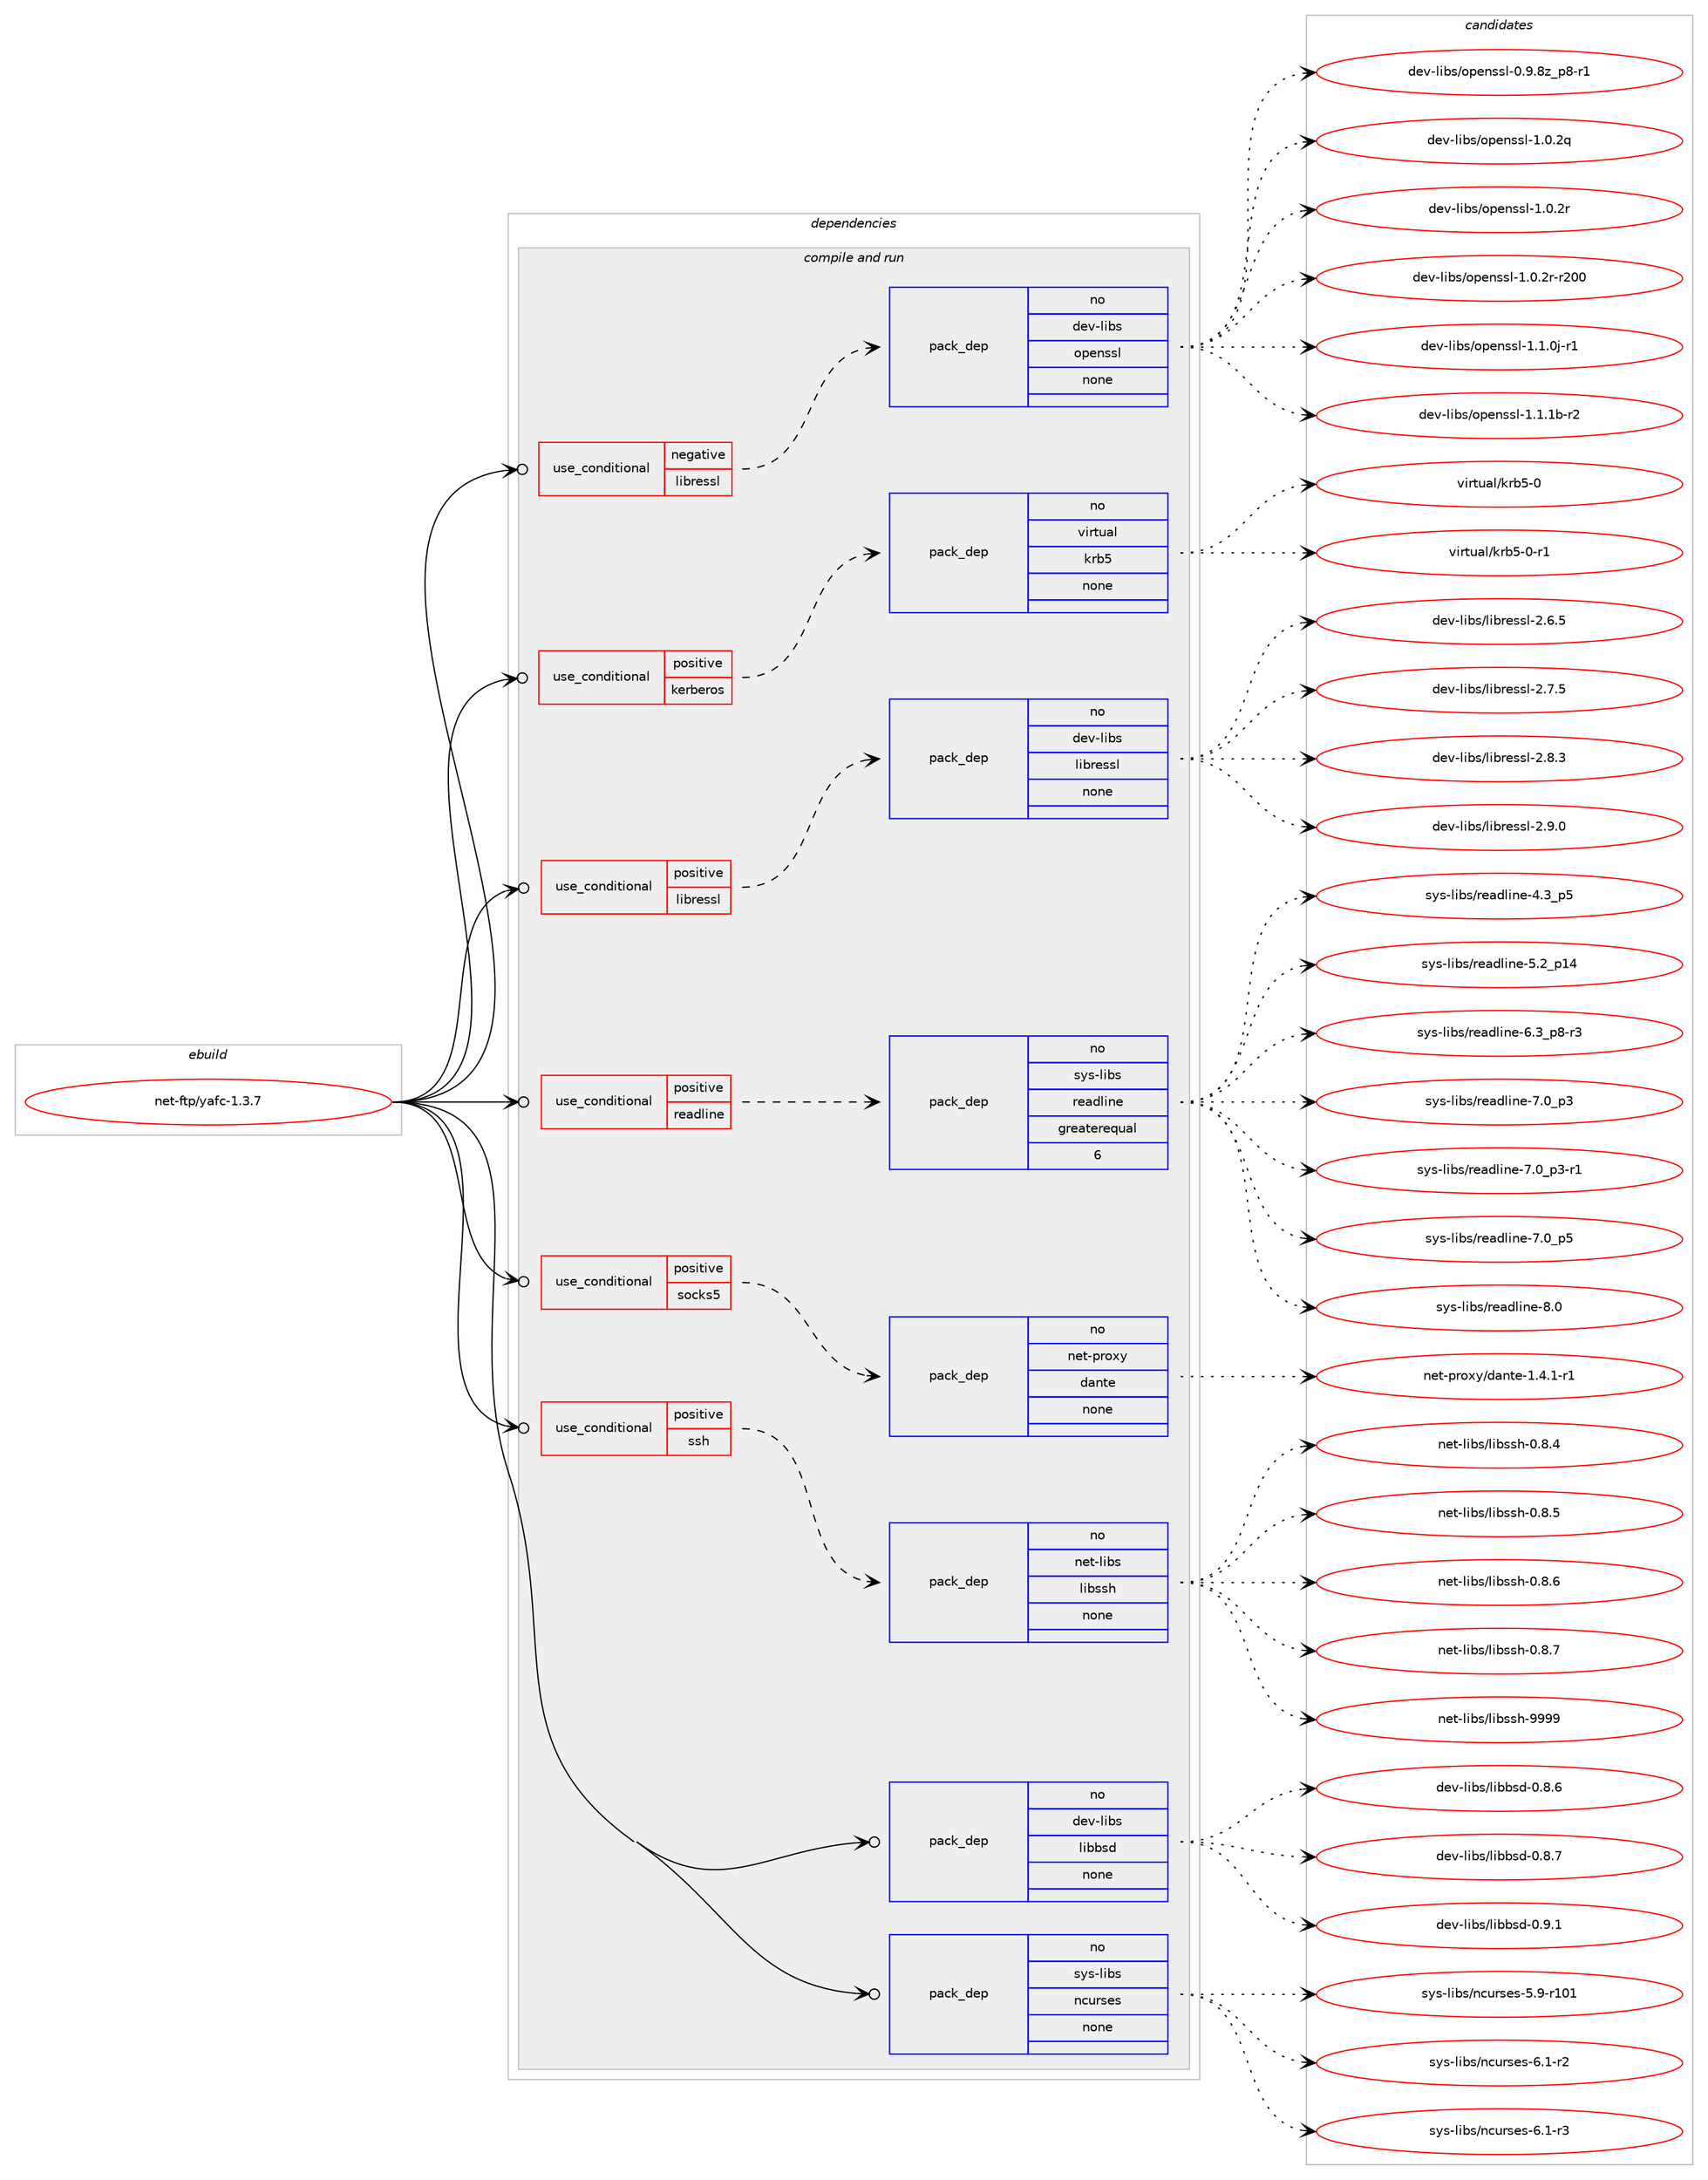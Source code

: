 digraph prolog {

# *************
# Graph options
# *************

newrank=true;
concentrate=true;
compound=true;
graph [rankdir=LR,fontname=Helvetica,fontsize=10,ranksep=1.5];#, ranksep=2.5, nodesep=0.2];
edge  [arrowhead=vee];
node  [fontname=Helvetica,fontsize=10];

# **********
# The ebuild
# **********

subgraph cluster_leftcol {
color=gray;
rank=same;
label=<<i>ebuild</i>>;
id [label="net-ftp/yafc-1.3.7", color=red, width=4, href="../net-ftp/yafc-1.3.7.svg"];
}

# ****************
# The dependencies
# ****************

subgraph cluster_midcol {
color=gray;
label=<<i>dependencies</i>>;
subgraph cluster_compile {
fillcolor="#eeeeee";
style=filled;
label=<<i>compile</i>>;
}
subgraph cluster_compileandrun {
fillcolor="#eeeeee";
style=filled;
label=<<i>compile and run</i>>;
subgraph cond444879 {
dependency1654318 [label=<<TABLE BORDER="0" CELLBORDER="1" CELLSPACING="0" CELLPADDING="4"><TR><TD ROWSPAN="3" CELLPADDING="10">use_conditional</TD></TR><TR><TD>negative</TD></TR><TR><TD>libressl</TD></TR></TABLE>>, shape=none, color=red];
subgraph pack1182630 {
dependency1654319 [label=<<TABLE BORDER="0" CELLBORDER="1" CELLSPACING="0" CELLPADDING="4" WIDTH="220"><TR><TD ROWSPAN="6" CELLPADDING="30">pack_dep</TD></TR><TR><TD WIDTH="110">no</TD></TR><TR><TD>dev-libs</TD></TR><TR><TD>openssl</TD></TR><TR><TD>none</TD></TR><TR><TD></TD></TR></TABLE>>, shape=none, color=blue];
}
dependency1654318:e -> dependency1654319:w [weight=20,style="dashed",arrowhead="vee"];
}
id:e -> dependency1654318:w [weight=20,style="solid",arrowhead="odotvee"];
subgraph cond444880 {
dependency1654320 [label=<<TABLE BORDER="0" CELLBORDER="1" CELLSPACING="0" CELLPADDING="4"><TR><TD ROWSPAN="3" CELLPADDING="10">use_conditional</TD></TR><TR><TD>positive</TD></TR><TR><TD>kerberos</TD></TR></TABLE>>, shape=none, color=red];
subgraph pack1182631 {
dependency1654321 [label=<<TABLE BORDER="0" CELLBORDER="1" CELLSPACING="0" CELLPADDING="4" WIDTH="220"><TR><TD ROWSPAN="6" CELLPADDING="30">pack_dep</TD></TR><TR><TD WIDTH="110">no</TD></TR><TR><TD>virtual</TD></TR><TR><TD>krb5</TD></TR><TR><TD>none</TD></TR><TR><TD></TD></TR></TABLE>>, shape=none, color=blue];
}
dependency1654320:e -> dependency1654321:w [weight=20,style="dashed",arrowhead="vee"];
}
id:e -> dependency1654320:w [weight=20,style="solid",arrowhead="odotvee"];
subgraph cond444881 {
dependency1654322 [label=<<TABLE BORDER="0" CELLBORDER="1" CELLSPACING="0" CELLPADDING="4"><TR><TD ROWSPAN="3" CELLPADDING="10">use_conditional</TD></TR><TR><TD>positive</TD></TR><TR><TD>libressl</TD></TR></TABLE>>, shape=none, color=red];
subgraph pack1182632 {
dependency1654323 [label=<<TABLE BORDER="0" CELLBORDER="1" CELLSPACING="0" CELLPADDING="4" WIDTH="220"><TR><TD ROWSPAN="6" CELLPADDING="30">pack_dep</TD></TR><TR><TD WIDTH="110">no</TD></TR><TR><TD>dev-libs</TD></TR><TR><TD>libressl</TD></TR><TR><TD>none</TD></TR><TR><TD></TD></TR></TABLE>>, shape=none, color=blue];
}
dependency1654322:e -> dependency1654323:w [weight=20,style="dashed",arrowhead="vee"];
}
id:e -> dependency1654322:w [weight=20,style="solid",arrowhead="odotvee"];
subgraph cond444882 {
dependency1654324 [label=<<TABLE BORDER="0" CELLBORDER="1" CELLSPACING="0" CELLPADDING="4"><TR><TD ROWSPAN="3" CELLPADDING="10">use_conditional</TD></TR><TR><TD>positive</TD></TR><TR><TD>readline</TD></TR></TABLE>>, shape=none, color=red];
subgraph pack1182633 {
dependency1654325 [label=<<TABLE BORDER="0" CELLBORDER="1" CELLSPACING="0" CELLPADDING="4" WIDTH="220"><TR><TD ROWSPAN="6" CELLPADDING="30">pack_dep</TD></TR><TR><TD WIDTH="110">no</TD></TR><TR><TD>sys-libs</TD></TR><TR><TD>readline</TD></TR><TR><TD>greaterequal</TD></TR><TR><TD>6</TD></TR></TABLE>>, shape=none, color=blue];
}
dependency1654324:e -> dependency1654325:w [weight=20,style="dashed",arrowhead="vee"];
}
id:e -> dependency1654324:w [weight=20,style="solid",arrowhead="odotvee"];
subgraph cond444883 {
dependency1654326 [label=<<TABLE BORDER="0" CELLBORDER="1" CELLSPACING="0" CELLPADDING="4"><TR><TD ROWSPAN="3" CELLPADDING="10">use_conditional</TD></TR><TR><TD>positive</TD></TR><TR><TD>socks5</TD></TR></TABLE>>, shape=none, color=red];
subgraph pack1182634 {
dependency1654327 [label=<<TABLE BORDER="0" CELLBORDER="1" CELLSPACING="0" CELLPADDING="4" WIDTH="220"><TR><TD ROWSPAN="6" CELLPADDING="30">pack_dep</TD></TR><TR><TD WIDTH="110">no</TD></TR><TR><TD>net-proxy</TD></TR><TR><TD>dante</TD></TR><TR><TD>none</TD></TR><TR><TD></TD></TR></TABLE>>, shape=none, color=blue];
}
dependency1654326:e -> dependency1654327:w [weight=20,style="dashed",arrowhead="vee"];
}
id:e -> dependency1654326:w [weight=20,style="solid",arrowhead="odotvee"];
subgraph cond444884 {
dependency1654328 [label=<<TABLE BORDER="0" CELLBORDER="1" CELLSPACING="0" CELLPADDING="4"><TR><TD ROWSPAN="3" CELLPADDING="10">use_conditional</TD></TR><TR><TD>positive</TD></TR><TR><TD>ssh</TD></TR></TABLE>>, shape=none, color=red];
subgraph pack1182635 {
dependency1654329 [label=<<TABLE BORDER="0" CELLBORDER="1" CELLSPACING="0" CELLPADDING="4" WIDTH="220"><TR><TD ROWSPAN="6" CELLPADDING="30">pack_dep</TD></TR><TR><TD WIDTH="110">no</TD></TR><TR><TD>net-libs</TD></TR><TR><TD>libssh</TD></TR><TR><TD>none</TD></TR><TR><TD></TD></TR></TABLE>>, shape=none, color=blue];
}
dependency1654328:e -> dependency1654329:w [weight=20,style="dashed",arrowhead="vee"];
}
id:e -> dependency1654328:w [weight=20,style="solid",arrowhead="odotvee"];
subgraph pack1182636 {
dependency1654330 [label=<<TABLE BORDER="0" CELLBORDER="1" CELLSPACING="0" CELLPADDING="4" WIDTH="220"><TR><TD ROWSPAN="6" CELLPADDING="30">pack_dep</TD></TR><TR><TD WIDTH="110">no</TD></TR><TR><TD>dev-libs</TD></TR><TR><TD>libbsd</TD></TR><TR><TD>none</TD></TR><TR><TD></TD></TR></TABLE>>, shape=none, color=blue];
}
id:e -> dependency1654330:w [weight=20,style="solid",arrowhead="odotvee"];
subgraph pack1182637 {
dependency1654331 [label=<<TABLE BORDER="0" CELLBORDER="1" CELLSPACING="0" CELLPADDING="4" WIDTH="220"><TR><TD ROWSPAN="6" CELLPADDING="30">pack_dep</TD></TR><TR><TD WIDTH="110">no</TD></TR><TR><TD>sys-libs</TD></TR><TR><TD>ncurses</TD></TR><TR><TD>none</TD></TR><TR><TD></TD></TR></TABLE>>, shape=none, color=blue];
}
id:e -> dependency1654331:w [weight=20,style="solid",arrowhead="odotvee"];
}
subgraph cluster_run {
fillcolor="#eeeeee";
style=filled;
label=<<i>run</i>>;
}
}

# **************
# The candidates
# **************

subgraph cluster_choices {
rank=same;
color=gray;
label=<<i>candidates</i>>;

subgraph choice1182630 {
color=black;
nodesep=1;
choice10010111845108105981154711111210111011511510845484657465612295112564511449 [label="dev-libs/openssl-0.9.8z_p8-r1", color=red, width=4,href="../dev-libs/openssl-0.9.8z_p8-r1.svg"];
choice100101118451081059811547111112101110115115108454946484650113 [label="dev-libs/openssl-1.0.2q", color=red, width=4,href="../dev-libs/openssl-1.0.2q.svg"];
choice100101118451081059811547111112101110115115108454946484650114 [label="dev-libs/openssl-1.0.2r", color=red, width=4,href="../dev-libs/openssl-1.0.2r.svg"];
choice10010111845108105981154711111210111011511510845494648465011445114504848 [label="dev-libs/openssl-1.0.2r-r200", color=red, width=4,href="../dev-libs/openssl-1.0.2r-r200.svg"];
choice1001011184510810598115471111121011101151151084549464946481064511449 [label="dev-libs/openssl-1.1.0j-r1", color=red, width=4,href="../dev-libs/openssl-1.1.0j-r1.svg"];
choice100101118451081059811547111112101110115115108454946494649984511450 [label="dev-libs/openssl-1.1.1b-r2", color=red, width=4,href="../dev-libs/openssl-1.1.1b-r2.svg"];
dependency1654319:e -> choice10010111845108105981154711111210111011511510845484657465612295112564511449:w [style=dotted,weight="100"];
dependency1654319:e -> choice100101118451081059811547111112101110115115108454946484650113:w [style=dotted,weight="100"];
dependency1654319:e -> choice100101118451081059811547111112101110115115108454946484650114:w [style=dotted,weight="100"];
dependency1654319:e -> choice10010111845108105981154711111210111011511510845494648465011445114504848:w [style=dotted,weight="100"];
dependency1654319:e -> choice1001011184510810598115471111121011101151151084549464946481064511449:w [style=dotted,weight="100"];
dependency1654319:e -> choice100101118451081059811547111112101110115115108454946494649984511450:w [style=dotted,weight="100"];
}
subgraph choice1182631 {
color=black;
nodesep=1;
choice118105114116117971084710711498534548 [label="virtual/krb5-0", color=red, width=4,href="../virtual/krb5-0.svg"];
choice1181051141161179710847107114985345484511449 [label="virtual/krb5-0-r1", color=red, width=4,href="../virtual/krb5-0-r1.svg"];
dependency1654321:e -> choice118105114116117971084710711498534548:w [style=dotted,weight="100"];
dependency1654321:e -> choice1181051141161179710847107114985345484511449:w [style=dotted,weight="100"];
}
subgraph choice1182632 {
color=black;
nodesep=1;
choice10010111845108105981154710810598114101115115108455046544653 [label="dev-libs/libressl-2.6.5", color=red, width=4,href="../dev-libs/libressl-2.6.5.svg"];
choice10010111845108105981154710810598114101115115108455046554653 [label="dev-libs/libressl-2.7.5", color=red, width=4,href="../dev-libs/libressl-2.7.5.svg"];
choice10010111845108105981154710810598114101115115108455046564651 [label="dev-libs/libressl-2.8.3", color=red, width=4,href="../dev-libs/libressl-2.8.3.svg"];
choice10010111845108105981154710810598114101115115108455046574648 [label="dev-libs/libressl-2.9.0", color=red, width=4,href="../dev-libs/libressl-2.9.0.svg"];
dependency1654323:e -> choice10010111845108105981154710810598114101115115108455046544653:w [style=dotted,weight="100"];
dependency1654323:e -> choice10010111845108105981154710810598114101115115108455046554653:w [style=dotted,weight="100"];
dependency1654323:e -> choice10010111845108105981154710810598114101115115108455046564651:w [style=dotted,weight="100"];
dependency1654323:e -> choice10010111845108105981154710810598114101115115108455046574648:w [style=dotted,weight="100"];
}
subgraph choice1182633 {
color=black;
nodesep=1;
choice11512111545108105981154711410197100108105110101455246519511253 [label="sys-libs/readline-4.3_p5", color=red, width=4,href="../sys-libs/readline-4.3_p5.svg"];
choice1151211154510810598115471141019710010810511010145534650951124952 [label="sys-libs/readline-5.2_p14", color=red, width=4,href="../sys-libs/readline-5.2_p14.svg"];
choice115121115451081059811547114101971001081051101014554465195112564511451 [label="sys-libs/readline-6.3_p8-r3", color=red, width=4,href="../sys-libs/readline-6.3_p8-r3.svg"];
choice11512111545108105981154711410197100108105110101455546489511251 [label="sys-libs/readline-7.0_p3", color=red, width=4,href="../sys-libs/readline-7.0_p3.svg"];
choice115121115451081059811547114101971001081051101014555464895112514511449 [label="sys-libs/readline-7.0_p3-r1", color=red, width=4,href="../sys-libs/readline-7.0_p3-r1.svg"];
choice11512111545108105981154711410197100108105110101455546489511253 [label="sys-libs/readline-7.0_p5", color=red, width=4,href="../sys-libs/readline-7.0_p5.svg"];
choice1151211154510810598115471141019710010810511010145564648 [label="sys-libs/readline-8.0", color=red, width=4,href="../sys-libs/readline-8.0.svg"];
dependency1654325:e -> choice11512111545108105981154711410197100108105110101455246519511253:w [style=dotted,weight="100"];
dependency1654325:e -> choice1151211154510810598115471141019710010810511010145534650951124952:w [style=dotted,weight="100"];
dependency1654325:e -> choice115121115451081059811547114101971001081051101014554465195112564511451:w [style=dotted,weight="100"];
dependency1654325:e -> choice11512111545108105981154711410197100108105110101455546489511251:w [style=dotted,weight="100"];
dependency1654325:e -> choice115121115451081059811547114101971001081051101014555464895112514511449:w [style=dotted,weight="100"];
dependency1654325:e -> choice11512111545108105981154711410197100108105110101455546489511253:w [style=dotted,weight="100"];
dependency1654325:e -> choice1151211154510810598115471141019710010810511010145564648:w [style=dotted,weight="100"];
}
subgraph choice1182634 {
color=black;
nodesep=1;
choice1101011164511211411112012147100971101161014549465246494511449 [label="net-proxy/dante-1.4.1-r1", color=red, width=4,href="../net-proxy/dante-1.4.1-r1.svg"];
dependency1654327:e -> choice1101011164511211411112012147100971101161014549465246494511449:w [style=dotted,weight="100"];
}
subgraph choice1182635 {
color=black;
nodesep=1;
choice11010111645108105981154710810598115115104454846564652 [label="net-libs/libssh-0.8.4", color=red, width=4,href="../net-libs/libssh-0.8.4.svg"];
choice11010111645108105981154710810598115115104454846564653 [label="net-libs/libssh-0.8.5", color=red, width=4,href="../net-libs/libssh-0.8.5.svg"];
choice11010111645108105981154710810598115115104454846564654 [label="net-libs/libssh-0.8.6", color=red, width=4,href="../net-libs/libssh-0.8.6.svg"];
choice11010111645108105981154710810598115115104454846564655 [label="net-libs/libssh-0.8.7", color=red, width=4,href="../net-libs/libssh-0.8.7.svg"];
choice110101116451081059811547108105981151151044557575757 [label="net-libs/libssh-9999", color=red, width=4,href="../net-libs/libssh-9999.svg"];
dependency1654329:e -> choice11010111645108105981154710810598115115104454846564652:w [style=dotted,weight="100"];
dependency1654329:e -> choice11010111645108105981154710810598115115104454846564653:w [style=dotted,weight="100"];
dependency1654329:e -> choice11010111645108105981154710810598115115104454846564654:w [style=dotted,weight="100"];
dependency1654329:e -> choice11010111645108105981154710810598115115104454846564655:w [style=dotted,weight="100"];
dependency1654329:e -> choice110101116451081059811547108105981151151044557575757:w [style=dotted,weight="100"];
}
subgraph choice1182636 {
color=black;
nodesep=1;
choice1001011184510810598115471081059898115100454846564654 [label="dev-libs/libbsd-0.8.6", color=red, width=4,href="../dev-libs/libbsd-0.8.6.svg"];
choice1001011184510810598115471081059898115100454846564655 [label="dev-libs/libbsd-0.8.7", color=red, width=4,href="../dev-libs/libbsd-0.8.7.svg"];
choice1001011184510810598115471081059898115100454846574649 [label="dev-libs/libbsd-0.9.1", color=red, width=4,href="../dev-libs/libbsd-0.9.1.svg"];
dependency1654330:e -> choice1001011184510810598115471081059898115100454846564654:w [style=dotted,weight="100"];
dependency1654330:e -> choice1001011184510810598115471081059898115100454846564655:w [style=dotted,weight="100"];
dependency1654330:e -> choice1001011184510810598115471081059898115100454846574649:w [style=dotted,weight="100"];
}
subgraph choice1182637 {
color=black;
nodesep=1;
choice115121115451081059811547110991171141151011154553465745114494849 [label="sys-libs/ncurses-5.9-r101", color=red, width=4,href="../sys-libs/ncurses-5.9-r101.svg"];
choice11512111545108105981154711099117114115101115455446494511450 [label="sys-libs/ncurses-6.1-r2", color=red, width=4,href="../sys-libs/ncurses-6.1-r2.svg"];
choice11512111545108105981154711099117114115101115455446494511451 [label="sys-libs/ncurses-6.1-r3", color=red, width=4,href="../sys-libs/ncurses-6.1-r3.svg"];
dependency1654331:e -> choice115121115451081059811547110991171141151011154553465745114494849:w [style=dotted,weight="100"];
dependency1654331:e -> choice11512111545108105981154711099117114115101115455446494511450:w [style=dotted,weight="100"];
dependency1654331:e -> choice11512111545108105981154711099117114115101115455446494511451:w [style=dotted,weight="100"];
}
}

}
